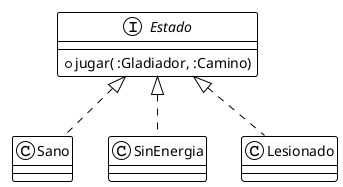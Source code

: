 @startuml
!theme plain
skinparam groupInheritance 1
skinparam linetype polyline

interface Estado{
    + jugar( :Gladiador, :Camino)
}


Estado <|.. Sano
Estado <|.. SinEnergia
Estado <|.. Lesionado

@enduml